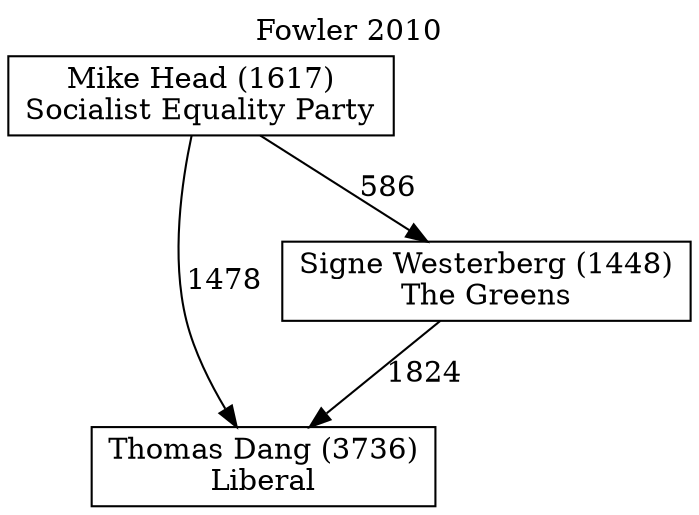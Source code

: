 // House preference flow
digraph "Thomas Dang (3736)_Fowler_2010" {
	graph [label="Fowler 2010" labelloc=t mclimit=10]
	node [shape=box]
	"Thomas Dang (3736)" [label="Thomas Dang (3736)
Liberal"]
	"Signe Westerberg (1448)" [label="Signe Westerberg (1448)
The Greens"]
	"Mike Head (1617)" [label="Mike Head (1617)
Socialist Equality Party"]
	"Signe Westerberg (1448)" -> "Thomas Dang (3736)" [label=1824]
	"Mike Head (1617)" -> "Signe Westerberg (1448)" [label=586]
	"Mike Head (1617)" -> "Thomas Dang (3736)" [label=1478]
}
